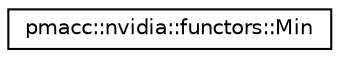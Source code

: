 digraph "Graphical Class Hierarchy"
{
 // LATEX_PDF_SIZE
  edge [fontname="Helvetica",fontsize="10",labelfontname="Helvetica",labelfontsize="10"];
  node [fontname="Helvetica",fontsize="10",shape=record];
  rankdir="LR";
  Node0 [label="pmacc::nvidia::functors::Min",height=0.2,width=0.4,color="black", fillcolor="white", style="filled",URL="$structpmacc_1_1nvidia_1_1functors_1_1_min.html",tooltip=" "];
}
